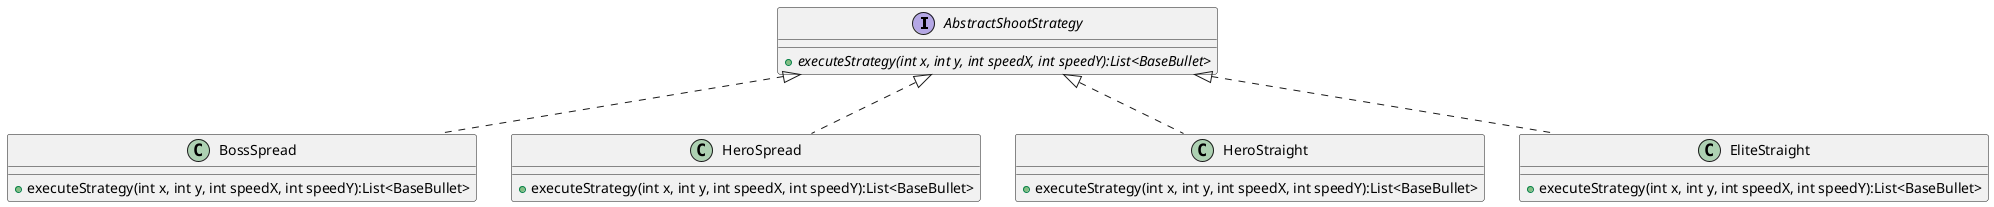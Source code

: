 @startuml

AbstractShootStrategy <|.. BossSpread
AbstractShootStrategy <|.. HeroSpread
AbstractShootStrategy <|.. HeroStraight
AbstractShootStrategy <|.. EliteStraight

interface AbstractShootStrategy{
    + {abstract}executeStrategy(int x, int y, int speedX, int speedY):List<BaseBullet>
}

class BossSpread{
    + executeStrategy(int x, int y, int speedX, int speedY):List<BaseBullet>
}

class HeroSpread{
    + executeStrategy(int x, int y, int speedX, int speedY):List<BaseBullet>
}

class HeroStraight{
    + executeStrategy(int x, int y, int speedX, int speedY):List<BaseBullet>
}

class EliteStraight{
    + executeStrategy(int x, int y, int speedX, int speedY):List<BaseBullet>
}

@enduml